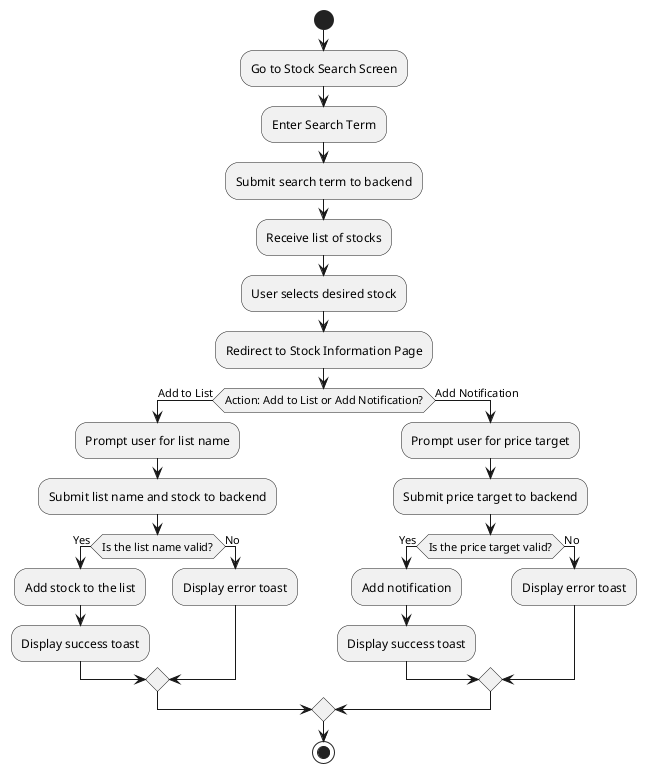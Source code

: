 @startuml
start

:Go to Stock Search Screen;
:Enter Search Term;

:Submit search term to backend;
:Receive list of stocks;

:User selects desired stock;
:Redirect to Stock Information Page;

if (Action: Add to List or Add Notification?) then (Add to List)
    :Prompt user for list name;
    :Submit list name and stock to backend;
    if (Is the list name valid?) then (Yes)
        :Add stock to the list;
        :Display success toast;
    else (No)
        :Display error toast;
    endif
else (Add Notification)
    :Prompt user for price target;
    :Submit price target to backend;
    if (Is the price target valid?) then (Yes)
        :Add notification;
        :Display success toast;
    else (No)
        :Display error toast;
    endif
endif

stop
@enduml